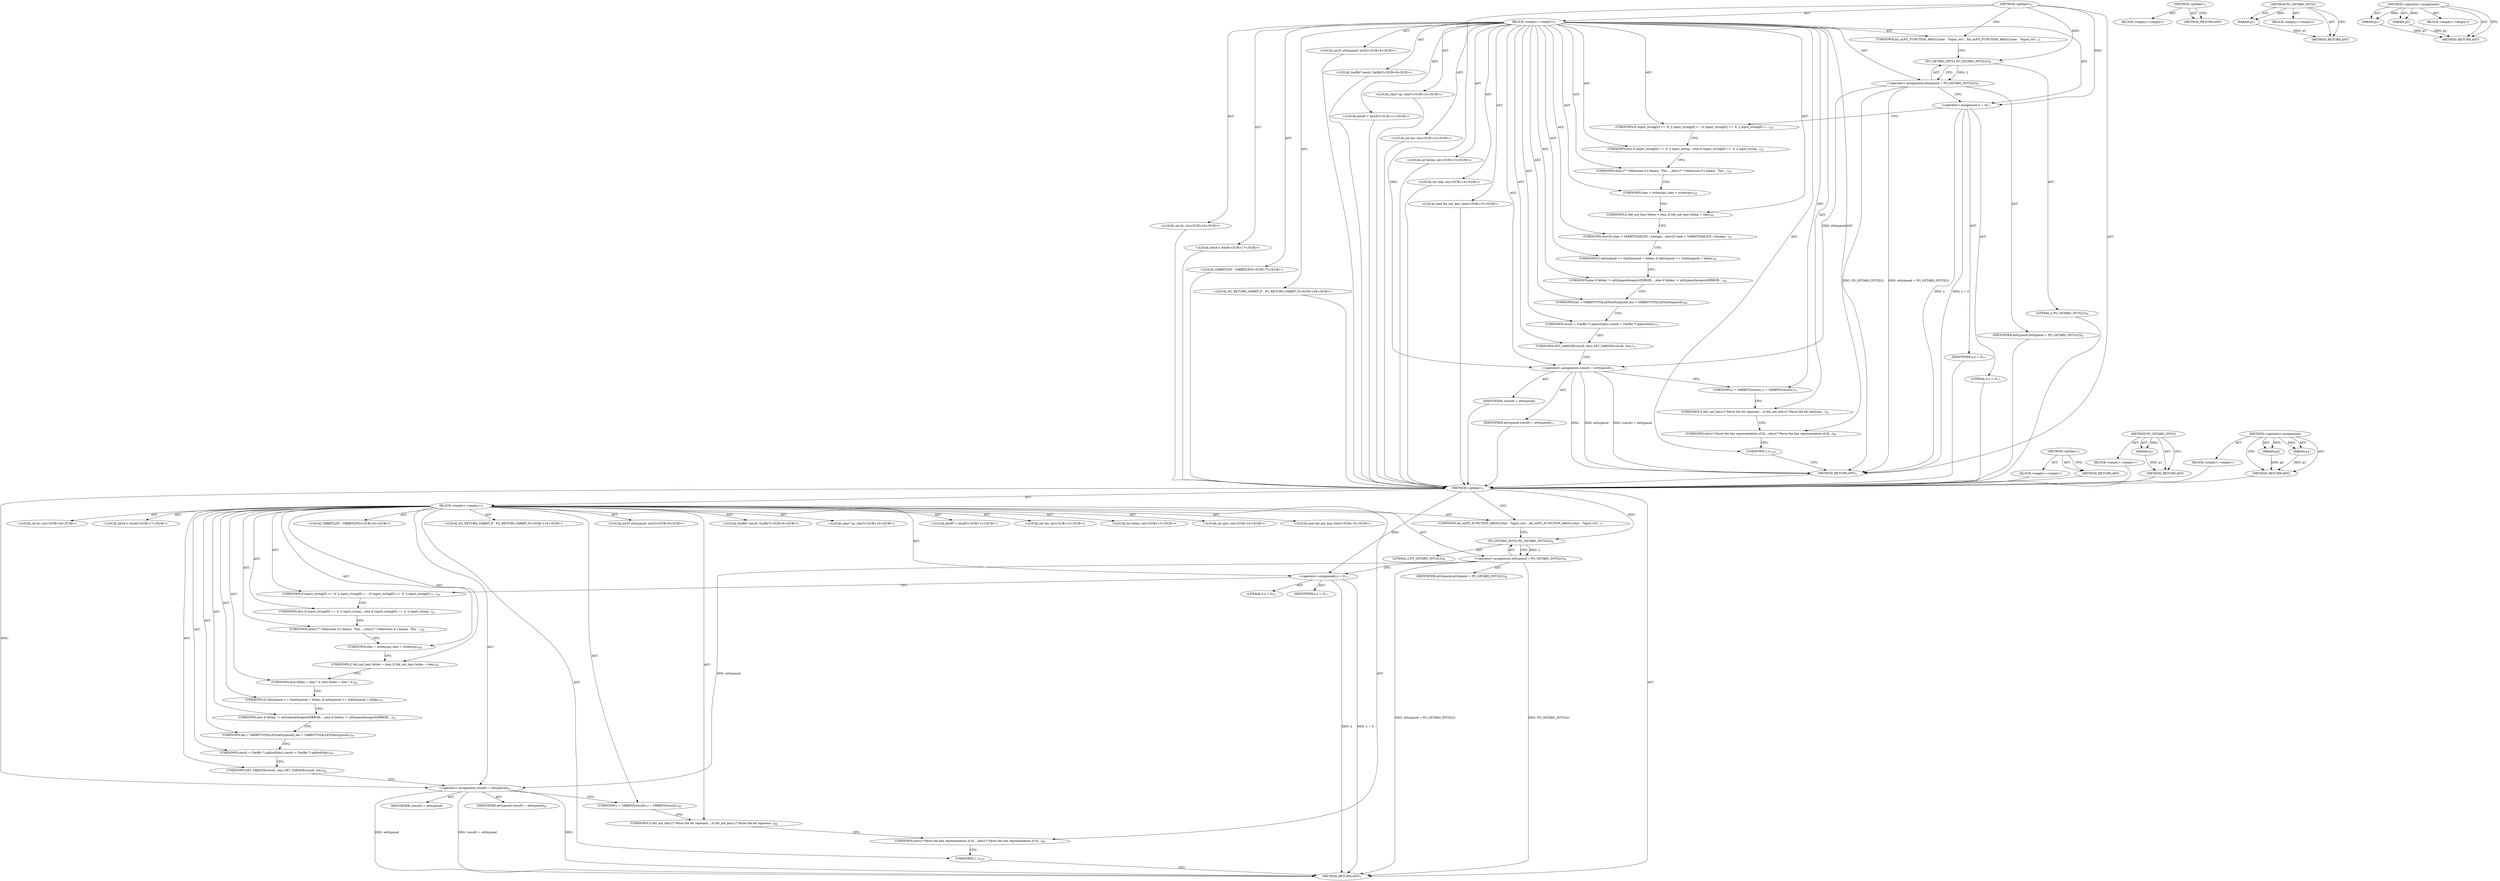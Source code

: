 digraph "&lt;operator&gt;.assignment" {
vulnerable_6 [label=<(METHOD,&lt;global&gt;)<SUB>1</SUB>>];
vulnerable_7 [label=<(BLOCK,&lt;empty&gt;,&lt;empty&gt;)<SUB>1</SUB>>];
vulnerable_8 [label=<(UNKNOWN,bit_in(PG_FUNCTION_ARGS)
{
	char	   *input_stri...,bit_in(PG_FUNCTION_ARGS)
{
	char	   *input_stri...)<SUB>1</SUB>>];
vulnerable_9 [label="<(LOCAL,int32 atttypmod: int32)<SUB>8</SUB>>"];
vulnerable_10 [label=<(&lt;operator&gt;.assignment,atttypmod = PG_GETARG_INT32(2))<SUB>8</SUB>>];
vulnerable_11 [label=<(IDENTIFIER,atttypmod,atttypmod = PG_GETARG_INT32(2))<SUB>8</SUB>>];
vulnerable_12 [label=<(PG_GETARG_INT32,PG_GETARG_INT32(2))<SUB>8</SUB>>];
vulnerable_13 [label=<(LITERAL,2,PG_GETARG_INT32(2))<SUB>8</SUB>>];
vulnerable_14 [label="<(LOCAL,VarBit* result: VarBit*)<SUB>9</SUB>>"];
vulnerable_15 [label="<(LOCAL,char* sp: char*)<SUB>10</SUB>>"];
vulnerable_16 [label="<(LOCAL,bits8* r: bits8*)<SUB>11</SUB>>"];
vulnerable_17 [label="<(LOCAL,int len: int)<SUB>12</SUB>>"];
vulnerable_18 [label="<(LOCAL,int bitlen: int)<SUB>13</SUB>>"];
vulnerable_19 [label="<(LOCAL,int slen: int)<SUB>14</SUB>>"];
vulnerable_20 [label="<(LOCAL,bool bit_not_hex: bool)<SUB>15</SUB>>"];
vulnerable_21 [label="<(LOCAL,int bc: int)<SUB>16</SUB>>"];
vulnerable_22 [label="<(LOCAL,bits8 x: bits8)<SUB>17</SUB>>"];
vulnerable_23 [label=<(&lt;operator&gt;.assignment,x = 0)<SUB>17</SUB>>];
vulnerable_24 [label=<(IDENTIFIER,x,x = 0)<SUB>17</SUB>>];
vulnerable_25 [label=<(LITERAL,0,x = 0)<SUB>17</SUB>>];
vulnerable_26 [label=<(UNKNOWN,if (input_string[0] == 'b' || input_string[0] =...,if (input_string[0] == 'b' || input_string[0] =...)<SUB>20</SUB>>];
vulnerable_27 [label=<(UNKNOWN,else if (input_string[0] == 'x' || input_string...,else if (input_string[0] == 'x' || input_string...)<SUB>25</SUB>>];
vulnerable_28 [label=<(UNKNOWN,else
	{
		/*
		 * Otherwise it's binary.  This ...,else
	{
		/*
		 * Otherwise it's binary.  This ...)<SUB>30</SUB>>];
vulnerable_29 [label=<(UNKNOWN,slen = strlen(sp);,slen = strlen(sp);)<SUB>40</SUB>>];
vulnerable_30 [label=<(UNKNOWN,if (bit_not_hex)
 		bitlen = slen;,if (bit_not_hex)
 		bitlen = slen;)<SUB>42</SUB>>];
vulnerable_31 [label=<(UNKNOWN,else
 		bitlen = slen * 4;,else
 		bitlen = slen * 4;)<SUB>44</SUB>>];
vulnerable_32 [label=<(UNKNOWN,if (atttypmod &lt;= 0)
		atttypmod = bitlen;,if (atttypmod &lt;= 0)
		atttypmod = bitlen;)<SUB>51</SUB>>];
vulnerable_33 [label=<(UNKNOWN,else if (bitlen != atttypmod)
		ereport(ERROR,
...,else if (bitlen != atttypmod)
		ereport(ERROR,
...)<SUB>53</SUB>>];
vulnerable_34 [label=<(UNKNOWN,len = VARBITTOTALLEN(atttypmod);,len = VARBITTOTALLEN(atttypmod);)<SUB>59</SUB>>];
vulnerable_35 [label=<(UNKNOWN,result = (VarBit *) palloc0(len);,result = (VarBit *) palloc0(len);)<SUB>61</SUB>>];
vulnerable_36 [label=<(UNKNOWN,SET_VARSIZE(result, len);,SET_VARSIZE(result, len);)<SUB>62</SUB>>];
vulnerable_37 [label="<(LOCAL,VARBITLEN : VARBITLEN)<SUB>63</SUB>>"];
vulnerable_38 [label=<(&lt;operator&gt;.assignment,(result) = atttypmod)<SUB>63</SUB>>];
vulnerable_39 [label=<(IDENTIFIER,,(result) = atttypmod)>];
vulnerable_40 [label=<(IDENTIFIER,atttypmod,(result) = atttypmod)<SUB>63</SUB>>];
vulnerable_41 [label=<(UNKNOWN,r = VARBITS(result);,r = VARBITS(result);)<SUB>65</SUB>>];
vulnerable_42 [label=<(UNKNOWN,if (bit_not_hex)
	{
		/* Parse the bit represen...,if (bit_not_hex)
	{
		/* Parse the bit represen...)<SUB>66</SUB>>];
vulnerable_43 [label=<(UNKNOWN,else
	{
		/* Parse the hex representation of th...,else
	{
		/* Parse the hex representation of th...)<SUB>89</SUB>>];
vulnerable_44 [label="<(LOCAL,PG_RETURN_VARBIT_P : PG_RETURN_VARBIT_P)<SUB>119</SUB>>"];
vulnerable_45 [label=<(UNKNOWN,},})<SUB>120</SUB>>];
vulnerable_46 [label=<(METHOD_RETURN,ANY)<SUB>1</SUB>>];
vulnerable_69 [label=<(METHOD,&lt;global&gt;)<SUB>1</SUB>>];
vulnerable_70 [label=<(BLOCK,&lt;empty&gt;,&lt;empty&gt;)>];
vulnerable_71 [label=<(METHOD_RETURN,ANY)>];
vulnerable_80 [label=<(METHOD,PG_GETARG_INT32)>];
vulnerable_81 [label=<(PARAM,p1)>];
vulnerable_82 [label=<(BLOCK,&lt;empty&gt;,&lt;empty&gt;)>];
vulnerable_83 [label=<(METHOD_RETURN,ANY)>];
vulnerable_75 [label=<(METHOD,&lt;operator&gt;.assignment)>];
vulnerable_76 [label=<(PARAM,p1)>];
vulnerable_77 [label=<(PARAM,p2)>];
vulnerable_78 [label=<(BLOCK,&lt;empty&gt;,&lt;empty&gt;)>];
vulnerable_79 [label=<(METHOD_RETURN,ANY)>];
fixed_6 [label=<(METHOD,&lt;global&gt;)<SUB>1</SUB>>];
fixed_7 [label=<(BLOCK,&lt;empty&gt;,&lt;empty&gt;)<SUB>1</SUB>>];
fixed_8 [label=<(UNKNOWN,bit_in(PG_FUNCTION_ARGS)
{
	char	   *input_stri...,bit_in(PG_FUNCTION_ARGS)
{
	char	   *input_stri...)<SUB>1</SUB>>];
fixed_9 [label="<(LOCAL,int32 atttypmod: int32)<SUB>8</SUB>>"];
fixed_10 [label=<(&lt;operator&gt;.assignment,atttypmod = PG_GETARG_INT32(2))<SUB>8</SUB>>];
fixed_11 [label=<(IDENTIFIER,atttypmod,atttypmod = PG_GETARG_INT32(2))<SUB>8</SUB>>];
fixed_12 [label=<(PG_GETARG_INT32,PG_GETARG_INT32(2))<SUB>8</SUB>>];
fixed_13 [label=<(LITERAL,2,PG_GETARG_INT32(2))<SUB>8</SUB>>];
fixed_14 [label="<(LOCAL,VarBit* result: VarBit*)<SUB>9</SUB>>"];
fixed_15 [label="<(LOCAL,char* sp: char*)<SUB>10</SUB>>"];
fixed_16 [label="<(LOCAL,bits8* r: bits8*)<SUB>11</SUB>>"];
fixed_17 [label="<(LOCAL,int len: int)<SUB>12</SUB>>"];
fixed_18 [label="<(LOCAL,int bitlen: int)<SUB>13</SUB>>"];
fixed_19 [label="<(LOCAL,int slen: int)<SUB>14</SUB>>"];
fixed_20 [label="<(LOCAL,bool bit_not_hex: bool)<SUB>15</SUB>>"];
fixed_21 [label="<(LOCAL,int bc: int)<SUB>16</SUB>>"];
fixed_22 [label="<(LOCAL,bits8 x: bits8)<SUB>17</SUB>>"];
fixed_23 [label=<(&lt;operator&gt;.assignment,x = 0)<SUB>17</SUB>>];
fixed_24 [label=<(IDENTIFIER,x,x = 0)<SUB>17</SUB>>];
fixed_25 [label=<(LITERAL,0,x = 0)<SUB>17</SUB>>];
fixed_26 [label=<(UNKNOWN,if (input_string[0] == 'b' || input_string[0] =...,if (input_string[0] == 'b' || input_string[0] =...)<SUB>20</SUB>>];
fixed_27 [label=<(UNKNOWN,else if (input_string[0] == 'x' || input_string...,else if (input_string[0] == 'x' || input_string...)<SUB>25</SUB>>];
fixed_28 [label=<(UNKNOWN,else
	{
		/*
		 * Otherwise it's binary.  This ...,else
	{
		/*
		 * Otherwise it's binary.  This ...)<SUB>30</SUB>>];
fixed_29 [label=<(UNKNOWN,slen = strlen(sp);,slen = strlen(sp);)<SUB>44</SUB>>];
fixed_30 [label=<(UNKNOWN,if (bit_not_hex)
 		bitlen = slen;,if (bit_not_hex)
 		bitlen = slen;)<SUB>45</SUB>>];
fixed_31 [label=<(UNKNOWN,else
	{
		if (slen &gt; VARBITMAXLEN / 4)
			erepo...,else
	{
		if (slen &gt; VARBITMAXLEN / 4)
			erepo...)<SUB>47</SUB>>];
fixed_32 [label=<(UNKNOWN,if (atttypmod &lt;= 0)
		atttypmod = bitlen;,if (atttypmod &lt;= 0)
		atttypmod = bitlen;)<SUB>61</SUB>>];
fixed_33 [label=<(UNKNOWN,else if (bitlen != atttypmod)
		ereport(ERROR,
...,else if (bitlen != atttypmod)
		ereport(ERROR,
...)<SUB>63</SUB>>];
fixed_34 [label=<(UNKNOWN,len = VARBITTOTALLEN(atttypmod);,len = VARBITTOTALLEN(atttypmod);)<SUB>69</SUB>>];
fixed_35 [label=<(UNKNOWN,result = (VarBit *) palloc0(len);,result = (VarBit *) palloc0(len);)<SUB>71</SUB>>];
fixed_36 [label=<(UNKNOWN,SET_VARSIZE(result, len);,SET_VARSIZE(result, len);)<SUB>72</SUB>>];
fixed_37 [label="<(LOCAL,VARBITLEN : VARBITLEN)<SUB>73</SUB>>"];
fixed_38 [label=<(&lt;operator&gt;.assignment,(result) = atttypmod)<SUB>73</SUB>>];
fixed_39 [label=<(IDENTIFIER,,(result) = atttypmod)>];
fixed_40 [label=<(IDENTIFIER,atttypmod,(result) = atttypmod)<SUB>73</SUB>>];
fixed_41 [label=<(UNKNOWN,r = VARBITS(result);,r = VARBITS(result);)<SUB>75</SUB>>];
fixed_42 [label=<(UNKNOWN,if (bit_not_hex)
	{
		/* Parse the bit represen...,if (bit_not_hex)
	{
		/* Parse the bit represen...)<SUB>76</SUB>>];
fixed_43 [label=<(UNKNOWN,else
	{
		/* Parse the hex representation of th...,else
	{
		/* Parse the hex representation of th...)<SUB>99</SUB>>];
fixed_44 [label="<(LOCAL,PG_RETURN_VARBIT_P : PG_RETURN_VARBIT_P)<SUB>129</SUB>>"];
fixed_45 [label=<(UNKNOWN,},})<SUB>130</SUB>>];
fixed_46 [label=<(METHOD_RETURN,ANY)<SUB>1</SUB>>];
fixed_69 [label=<(METHOD,&lt;global&gt;)<SUB>1</SUB>>];
fixed_70 [label=<(BLOCK,&lt;empty&gt;,&lt;empty&gt;)>];
fixed_71 [label=<(METHOD_RETURN,ANY)>];
fixed_80 [label=<(METHOD,PG_GETARG_INT32)>];
fixed_81 [label=<(PARAM,p1)>];
fixed_82 [label=<(BLOCK,&lt;empty&gt;,&lt;empty&gt;)>];
fixed_83 [label=<(METHOD_RETURN,ANY)>];
fixed_75 [label=<(METHOD,&lt;operator&gt;.assignment)>];
fixed_76 [label=<(PARAM,p1)>];
fixed_77 [label=<(PARAM,p2)>];
fixed_78 [label=<(BLOCK,&lt;empty&gt;,&lt;empty&gt;)>];
fixed_79 [label=<(METHOD_RETURN,ANY)>];
vulnerable_6 -> vulnerable_7  [key=0, label="AST: "];
vulnerable_6 -> vulnerable_46  [key=0, label="AST: "];
vulnerable_6 -> vulnerable_8  [key=0, label="CFG: "];
vulnerable_6 -> vulnerable_23  [key=0, label="DDG: "];
vulnerable_6 -> vulnerable_38  [key=0, label="DDG: "];
vulnerable_6 -> vulnerable_12  [key=0, label="DDG: "];
vulnerable_7 -> vulnerable_8  [key=0, label="AST: "];
vulnerable_7 -> vulnerable_9  [key=0, label="AST: "];
vulnerable_7 -> vulnerable_10  [key=0, label="AST: "];
vulnerable_7 -> vulnerable_14  [key=0, label="AST: "];
vulnerable_7 -> vulnerable_15  [key=0, label="AST: "];
vulnerable_7 -> vulnerable_16  [key=0, label="AST: "];
vulnerable_7 -> vulnerable_17  [key=0, label="AST: "];
vulnerable_7 -> vulnerable_18  [key=0, label="AST: "];
vulnerable_7 -> vulnerable_19  [key=0, label="AST: "];
vulnerable_7 -> vulnerable_20  [key=0, label="AST: "];
vulnerable_7 -> vulnerable_21  [key=0, label="AST: "];
vulnerable_7 -> vulnerable_22  [key=0, label="AST: "];
vulnerable_7 -> vulnerable_23  [key=0, label="AST: "];
vulnerable_7 -> vulnerable_26  [key=0, label="AST: "];
vulnerable_7 -> vulnerable_27  [key=0, label="AST: "];
vulnerable_7 -> vulnerable_28  [key=0, label="AST: "];
vulnerable_7 -> vulnerable_29  [key=0, label="AST: "];
vulnerable_7 -> vulnerable_30  [key=0, label="AST: "];
vulnerable_7 -> vulnerable_31  [key=0, label="AST: "];
vulnerable_7 -> vulnerable_32  [key=0, label="AST: "];
vulnerable_7 -> vulnerable_33  [key=0, label="AST: "];
vulnerable_7 -> vulnerable_34  [key=0, label="AST: "];
vulnerable_7 -> vulnerable_35  [key=0, label="AST: "];
vulnerable_7 -> vulnerable_36  [key=0, label="AST: "];
vulnerable_7 -> vulnerable_37  [key=0, label="AST: "];
vulnerable_7 -> vulnerable_38  [key=0, label="AST: "];
vulnerable_7 -> vulnerable_41  [key=0, label="AST: "];
vulnerable_7 -> vulnerable_42  [key=0, label="AST: "];
vulnerable_7 -> vulnerable_43  [key=0, label="AST: "];
vulnerable_7 -> vulnerable_44  [key=0, label="AST: "];
vulnerable_7 -> vulnerable_45  [key=0, label="AST: "];
vulnerable_8 -> vulnerable_12  [key=0, label="CFG: "];
vulnerable_10 -> vulnerable_11  [key=0, label="AST: "];
vulnerable_10 -> vulnerable_12  [key=0, label="AST: "];
vulnerable_10 -> vulnerable_23  [key=0, label="CFG: "];
vulnerable_10 -> vulnerable_46  [key=0, label="DDG: PG_GETARG_INT32(2)"];
vulnerable_10 -> vulnerable_46  [key=1, label="DDG: atttypmod = PG_GETARG_INT32(2)"];
vulnerable_10 -> vulnerable_38  [key=0, label="DDG: atttypmod"];
vulnerable_12 -> vulnerable_13  [key=0, label="AST: "];
vulnerable_12 -> vulnerable_10  [key=0, label="CFG: "];
vulnerable_12 -> vulnerable_10  [key=1, label="DDG: 2"];
vulnerable_23 -> vulnerable_24  [key=0, label="AST: "];
vulnerable_23 -> vulnerable_25  [key=0, label="AST: "];
vulnerable_23 -> vulnerable_26  [key=0, label="CFG: "];
vulnerable_23 -> vulnerable_46  [key=0, label="DDG: x"];
vulnerable_23 -> vulnerable_46  [key=1, label="DDG: x = 0"];
vulnerable_26 -> vulnerable_27  [key=0, label="CFG: "];
vulnerable_27 -> vulnerable_28  [key=0, label="CFG: "];
vulnerable_28 -> vulnerable_29  [key=0, label="CFG: "];
vulnerable_29 -> vulnerable_30  [key=0, label="CFG: "];
vulnerable_30 -> vulnerable_31  [key=0, label="CFG: "];
vulnerable_31 -> vulnerable_32  [key=0, label="CFG: "];
vulnerable_32 -> vulnerable_33  [key=0, label="CFG: "];
vulnerable_33 -> vulnerable_34  [key=0, label="CFG: "];
vulnerable_34 -> vulnerable_35  [key=0, label="CFG: "];
vulnerable_35 -> vulnerable_36  [key=0, label="CFG: "];
vulnerable_36 -> vulnerable_38  [key=0, label="CFG: "];
vulnerable_38 -> vulnerable_39  [key=0, label="AST: "];
vulnerable_38 -> vulnerable_40  [key=0, label="AST: "];
vulnerable_38 -> vulnerable_41  [key=0, label="CFG: "];
vulnerable_38 -> vulnerable_46  [key=0, label="DDG: atttypmod"];
vulnerable_38 -> vulnerable_46  [key=1, label="DDG: (result) = atttypmod"];
vulnerable_38 -> vulnerable_46  [key=2, label="DDG: "];
vulnerable_41 -> vulnerable_42  [key=0, label="CFG: "];
vulnerable_42 -> vulnerable_43  [key=0, label="CFG: "];
vulnerable_43 -> vulnerable_45  [key=0, label="CFG: "];
vulnerable_45 -> vulnerable_46  [key=0, label="CFG: "];
vulnerable_69 -> vulnerable_70  [key=0, label="AST: "];
vulnerable_69 -> vulnerable_71  [key=0, label="AST: "];
vulnerable_69 -> vulnerable_71  [key=1, label="CFG: "];
vulnerable_80 -> vulnerable_81  [key=0, label="AST: "];
vulnerable_80 -> vulnerable_81  [key=1, label="DDG: "];
vulnerable_80 -> vulnerable_82  [key=0, label="AST: "];
vulnerable_80 -> vulnerable_83  [key=0, label="AST: "];
vulnerable_80 -> vulnerable_83  [key=1, label="CFG: "];
vulnerable_81 -> vulnerable_83  [key=0, label="DDG: p1"];
vulnerable_75 -> vulnerable_76  [key=0, label="AST: "];
vulnerable_75 -> vulnerable_76  [key=1, label="DDG: "];
vulnerable_75 -> vulnerable_78  [key=0, label="AST: "];
vulnerable_75 -> vulnerable_77  [key=0, label="AST: "];
vulnerable_75 -> vulnerable_77  [key=1, label="DDG: "];
vulnerable_75 -> vulnerable_79  [key=0, label="AST: "];
vulnerable_75 -> vulnerable_79  [key=1, label="CFG: "];
vulnerable_76 -> vulnerable_79  [key=0, label="DDG: p1"];
vulnerable_77 -> vulnerable_79  [key=0, label="DDG: p2"];
fixed_6 -> fixed_7  [key=0, label="AST: "];
fixed_6 -> fixed_46  [key=0, label="AST: "];
fixed_6 -> fixed_8  [key=0, label="CFG: "];
fixed_6 -> fixed_23  [key=0, label="DDG: "];
fixed_6 -> fixed_38  [key=0, label="DDG: "];
fixed_6 -> fixed_12  [key=0, label="DDG: "];
fixed_7 -> fixed_8  [key=0, label="AST: "];
fixed_7 -> fixed_9  [key=0, label="AST: "];
fixed_7 -> fixed_10  [key=0, label="AST: "];
fixed_7 -> fixed_14  [key=0, label="AST: "];
fixed_7 -> fixed_15  [key=0, label="AST: "];
fixed_7 -> fixed_16  [key=0, label="AST: "];
fixed_7 -> fixed_17  [key=0, label="AST: "];
fixed_7 -> fixed_18  [key=0, label="AST: "];
fixed_7 -> fixed_19  [key=0, label="AST: "];
fixed_7 -> fixed_20  [key=0, label="AST: "];
fixed_7 -> fixed_21  [key=0, label="AST: "];
fixed_7 -> fixed_22  [key=0, label="AST: "];
fixed_7 -> fixed_23  [key=0, label="AST: "];
fixed_7 -> fixed_26  [key=0, label="AST: "];
fixed_7 -> fixed_27  [key=0, label="AST: "];
fixed_7 -> fixed_28  [key=0, label="AST: "];
fixed_7 -> fixed_29  [key=0, label="AST: "];
fixed_7 -> fixed_30  [key=0, label="AST: "];
fixed_7 -> fixed_31  [key=0, label="AST: "];
fixed_7 -> fixed_32  [key=0, label="AST: "];
fixed_7 -> fixed_33  [key=0, label="AST: "];
fixed_7 -> fixed_34  [key=0, label="AST: "];
fixed_7 -> fixed_35  [key=0, label="AST: "];
fixed_7 -> fixed_36  [key=0, label="AST: "];
fixed_7 -> fixed_37  [key=0, label="AST: "];
fixed_7 -> fixed_38  [key=0, label="AST: "];
fixed_7 -> fixed_41  [key=0, label="AST: "];
fixed_7 -> fixed_42  [key=0, label="AST: "];
fixed_7 -> fixed_43  [key=0, label="AST: "];
fixed_7 -> fixed_44  [key=0, label="AST: "];
fixed_7 -> fixed_45  [key=0, label="AST: "];
fixed_8 -> fixed_12  [key=0, label="CFG: "];
fixed_9 -> vulnerable_6  [key=0];
fixed_10 -> fixed_11  [key=0, label="AST: "];
fixed_10 -> fixed_12  [key=0, label="AST: "];
fixed_10 -> fixed_23  [key=0, label="CFG: "];
fixed_10 -> fixed_46  [key=0, label="DDG: PG_GETARG_INT32(2)"];
fixed_10 -> fixed_46  [key=1, label="DDG: atttypmod = PG_GETARG_INT32(2)"];
fixed_10 -> fixed_38  [key=0, label="DDG: atttypmod"];
fixed_11 -> vulnerable_6  [key=0];
fixed_12 -> fixed_13  [key=0, label="AST: "];
fixed_12 -> fixed_10  [key=0, label="CFG: "];
fixed_12 -> fixed_10  [key=1, label="DDG: 2"];
fixed_13 -> vulnerable_6  [key=0];
fixed_14 -> vulnerable_6  [key=0];
fixed_15 -> vulnerable_6  [key=0];
fixed_16 -> vulnerable_6  [key=0];
fixed_17 -> vulnerable_6  [key=0];
fixed_18 -> vulnerable_6  [key=0];
fixed_19 -> vulnerable_6  [key=0];
fixed_20 -> vulnerable_6  [key=0];
fixed_21 -> vulnerable_6  [key=0];
fixed_22 -> vulnerable_6  [key=0];
fixed_23 -> fixed_24  [key=0, label="AST: "];
fixed_23 -> fixed_25  [key=0, label="AST: "];
fixed_23 -> fixed_26  [key=0, label="CFG: "];
fixed_23 -> fixed_46  [key=0, label="DDG: x"];
fixed_23 -> fixed_46  [key=1, label="DDG: x = 0"];
fixed_24 -> vulnerable_6  [key=0];
fixed_25 -> vulnerable_6  [key=0];
fixed_26 -> fixed_27  [key=0, label="CFG: "];
fixed_27 -> fixed_28  [key=0, label="CFG: "];
fixed_28 -> fixed_29  [key=0, label="CFG: "];
fixed_29 -> fixed_30  [key=0, label="CFG: "];
fixed_30 -> fixed_31  [key=0, label="CFG: "];
fixed_31 -> fixed_32  [key=0, label="CFG: "];
fixed_32 -> fixed_33  [key=0, label="CFG: "];
fixed_33 -> fixed_34  [key=0, label="CFG: "];
fixed_34 -> fixed_35  [key=0, label="CFG: "];
fixed_35 -> fixed_36  [key=0, label="CFG: "];
fixed_36 -> fixed_38  [key=0, label="CFG: "];
fixed_37 -> vulnerable_6  [key=0];
fixed_38 -> fixed_39  [key=0, label="AST: "];
fixed_38 -> fixed_40  [key=0, label="AST: "];
fixed_38 -> fixed_41  [key=0, label="CFG: "];
fixed_38 -> fixed_46  [key=0, label="DDG: atttypmod"];
fixed_38 -> fixed_46  [key=1, label="DDG: (result) = atttypmod"];
fixed_38 -> fixed_46  [key=2, label="DDG: "];
fixed_39 -> vulnerable_6  [key=0];
fixed_40 -> vulnerable_6  [key=0];
fixed_41 -> fixed_42  [key=0, label="CFG: "];
fixed_42 -> fixed_43  [key=0, label="CFG: "];
fixed_43 -> fixed_45  [key=0, label="CFG: "];
fixed_44 -> vulnerable_6  [key=0];
fixed_45 -> fixed_46  [key=0, label="CFG: "];
fixed_46 -> vulnerable_6  [key=0];
fixed_69 -> fixed_70  [key=0, label="AST: "];
fixed_69 -> fixed_71  [key=0, label="AST: "];
fixed_69 -> fixed_71  [key=1, label="CFG: "];
fixed_70 -> vulnerable_6  [key=0];
fixed_71 -> vulnerable_6  [key=0];
fixed_80 -> fixed_81  [key=0, label="AST: "];
fixed_80 -> fixed_81  [key=1, label="DDG: "];
fixed_80 -> fixed_82  [key=0, label="AST: "];
fixed_80 -> fixed_83  [key=0, label="AST: "];
fixed_80 -> fixed_83  [key=1, label="CFG: "];
fixed_81 -> fixed_83  [key=0, label="DDG: p1"];
fixed_82 -> vulnerable_6  [key=0];
fixed_83 -> vulnerable_6  [key=0];
fixed_75 -> fixed_76  [key=0, label="AST: "];
fixed_75 -> fixed_76  [key=1, label="DDG: "];
fixed_75 -> fixed_78  [key=0, label="AST: "];
fixed_75 -> fixed_77  [key=0, label="AST: "];
fixed_75 -> fixed_77  [key=1, label="DDG: "];
fixed_75 -> fixed_79  [key=0, label="AST: "];
fixed_75 -> fixed_79  [key=1, label="CFG: "];
fixed_76 -> fixed_79  [key=0, label="DDG: p1"];
fixed_77 -> fixed_79  [key=0, label="DDG: p2"];
fixed_78 -> vulnerable_6  [key=0];
fixed_79 -> vulnerable_6  [key=0];
}
